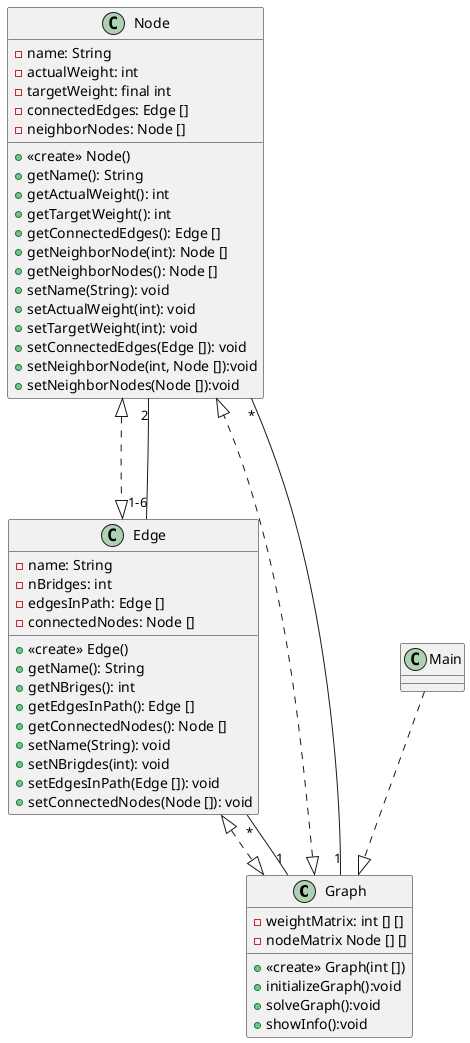 @startuml

class Graph {
    + <<create>> Graph(int [])
    - weightMatrix: int [] []
    - nodeMatrix Node [] []
    +initializeGraph():void
    +solveGraph():void
    +showInfo():void
}
together {
class Node {
    + <<create>> Node()
    - name: String
    - actualWeight: int
    - targetWeight: final int
    - connectedEdges: Edge []
    - neighborNodes: Node []
    + getName(): String
    + getActualWeight(): int
    + getTargetWeight(): int
    + getConnectedEdges(): Edge []
    + getNeighborNode(int): Node [] 
    + getNeighborNodes(): Node [] 
    + setName(String): void
    + setActualWeight(int): void
    + setTargetWeight(int): void
    + setConnectedEdges(Edge []): void
    + setNeighborNode(int, Node []):void
    + setNeighborNodes(Node []):void
}
class Edge {
    + <<create>> Edge()
    - name: String
    - nBridges: int
    - edgesInPath: Edge []
    - connectedNodes: Node []
    + getName(): String
    + getNBriges(): int
    + getEdgesInPath(): Edge []
    + getConnectedNodes(): Node []
    + setName(String): void
    + setNBrigdes(int): void
    + setEdgesInPath(Edge []): void
    + setConnectedNodes(Node []): void

}
}
class Main {

}
Main ..|> Graph
Edge <|...|> Graph
Graph <|...|> Node
Node  <|...|>  Edge
Node "2" -- "1-6" Edge
Graph "1" -- "*" Node
Edge "*" -- "1" Graph

' - private
' + publix
' # protected
' https://www.visual-paradigm.com/guide/uml-unified-modeling-language/uml-class-diagram-tutorial/
@enduml
